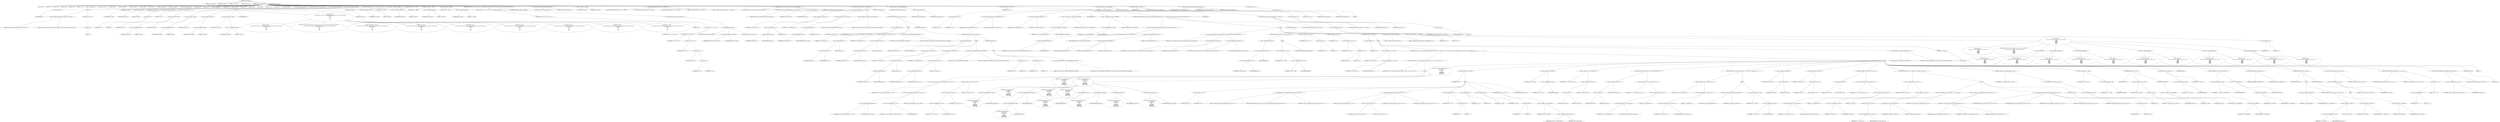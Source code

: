 digraph hostapd_notif_assoc {  
"1000129" [label = "(METHOD,hostapd_notif_assoc)" ]
"1000130" [label = "(PARAM,hostapd_data *hapd)" ]
"1000131" [label = "(PARAM,const u8 *addr)" ]
"1000132" [label = "(PARAM,const u8 *req_ies)" ]
"1000133" [label = "(PARAM,size_t req_ies_len)" ]
"1000134" [label = "(PARAM,int reassoc)" ]
"1000135" [label = "(BLOCK,,)" ]
"1000136" [label = "(LOCAL,v5: int)" ]
"1000137" [label = "(LOCAL,v6: int)" ]
"1000138" [label = "(LOCAL,v8: int)" ]
"1000139" [label = "(LOCAL,v9: int)" ]
"1000140" [label = "(LOCAL,v10: int)" ]
"1000141" [label = "(LOCAL,v11: int)" ]
"1000142" [label = "(LOCAL,v12: hostapd_data *)" ]
"1000143" [label = "(LOCAL,v13: const u8 *)" ]
"1000144" [label = "(LOCAL,v14: size_t)" ]
"1000145" [label = "(LOCAL,v16: sta_info *)" ]
"1000146" [label = "(LOCAL,v17: sta_info *)" ]
"1000147" [label = "(LOCAL,v18: bool)" ]
"1000148" [label = "(LOCAL,v19: int)" ]
"1000149" [label = "(LOCAL,v20: unsigned int)" ]
"1000150" [label = "(LOCAL,v21: wpa_event)" ]
"1000151" [label = "(LOCAL,v22: wpa_state_machine *)" ]
"1000152" [label = "(LOCAL,v23: int)" ]
"1000153" [label = "(LOCAL,v24: int)" ]
"1000154" [label = "(LOCAL,v25: unsigned int)" ]
"1000155" [label = "(LOCAL,v26: u32)" ]
"1000156" [label = "(LOCAL,v27: bool)" ]
"1000157" [label = "(LOCAL,v28: int)" ]
"1000158" [label = "(LOCAL,v29: bool)" ]
"1000159" [label = "(LOCAL,v30: int)" ]
"1000160" [label = "(LOCAL,v31: u32)" ]
"1000161" [label = "(LOCAL,v32: u8 *)" ]
"1000162" [label = "(LOCAL,eid: u8 [ 1064 ])" ]
"1000163" [label = "(LOCAL,elems: ieee802_11_elems)" ]
"1000164" [label = "(CONTROL_STRUCTURE,if ( !addr ),if ( !addr ))" ]
"1000165" [label = "(<operator>.logicalNot,!addr)" ]
"1000166" [label = "(IDENTIFIER,addr,!addr)" ]
"1000167" [label = "(BLOCK,,)" ]
"1000168" [label = "(wpa_printf,wpa_printf(2, \"hostapd_notif_assoc: Skip event with no address\"))" ]
"1000169" [label = "(LITERAL,2,wpa_printf(2, \"hostapd_notif_assoc: Skip event with no address\"))" ]
"1000170" [label = "(LITERAL,\"hostapd_notif_assoc: Skip event with no address\",wpa_printf(2, \"hostapd_notif_assoc: Skip event with no address\"))" ]
"1000171" [label = "(RETURN,return -1;,return -1;)" ]
"1000172" [label = "(<operator>.minus,-1)" ]
"1000173" [label = "(LITERAL,1,-1)" ]
"1000174" [label = "(<operator>.assignment,v5 = *addr)" ]
"1000175" [label = "(IDENTIFIER,v5,v5 = *addr)" ]
"1000176" [label = "(<operator>.indirection,*addr)" ]
"1000177" [label = "(IDENTIFIER,addr,v5 = *addr)" ]
"1000178" [label = "(<operator>.assignment,v6 = addr[1])" ]
"1000179" [label = "(IDENTIFIER,v6,v6 = addr[1])" ]
"1000180" [label = "(<operator>.indirectIndexAccess,addr[1])" ]
"1000181" [label = "(IDENTIFIER,addr,v6 = addr[1])" ]
"1000182" [label = "(LITERAL,1,v6 = addr[1])" ]
"1000183" [label = "(CONTROL_STRUCTURE,if ( (v5 & 1) != 0 ),if ( (v5 & 1) != 0 ))" ]
"1000184" [label = "(<operator>.notEquals,(v5 & 1) != 0)" ]
"1000185" [label = "(<operator>.and,v5 & 1)" ]
"1000186" [label = "(IDENTIFIER,v5,v5 & 1)" ]
"1000187" [label = "(LITERAL,1,v5 & 1)" ]
"1000188" [label = "(LITERAL,0,(v5 & 1) != 0)" ]
"1000189" [label = "(BLOCK,,)" ]
"1000190" [label = "(<operator>.assignment,v8 = addr[2])" ]
"1000191" [label = "(IDENTIFIER,v8,v8 = addr[2])" ]
"1000192" [label = "(<operator>.indirectIndexAccess,addr[2])" ]
"1000193" [label = "(IDENTIFIER,addr,v8 = addr[2])" ]
"1000194" [label = "(LITERAL,2,v8 = addr[2])" ]
"1000195" [label = "(<operator>.assignment,v9 = addr[3])" ]
"1000196" [label = "(IDENTIFIER,v9,v9 = addr[3])" ]
"1000197" [label = "(<operator>.indirectIndexAccess,addr[3])" ]
"1000198" [label = "(IDENTIFIER,addr,v9 = addr[3])" ]
"1000199" [label = "(LITERAL,3,v9 = addr[3])" ]
"1000200" [label = "(<operator>.assignment,v10 = addr[4])" ]
"1000201" [label = "(IDENTIFIER,v10,v10 = addr[4])" ]
"1000202" [label = "(<operator>.indirectIndexAccess,addr[4])" ]
"1000203" [label = "(IDENTIFIER,addr,v10 = addr[4])" ]
"1000204" [label = "(LITERAL,4,v10 = addr[4])" ]
"1000205" [label = "(<operator>.assignment,v11 = addr[5])" ]
"1000206" [label = "(IDENTIFIER,v11,v11 = addr[5])" ]
"1000207" [label = "(<operator>.indirectIndexAccess,addr[5])" ]
"1000208" [label = "(IDENTIFIER,addr,v11 = addr[5])" ]
"1000209" [label = "(LITERAL,5,v11 = addr[5])" ]
"1000210" [label = "(JUMP_TARGET,LABEL_10)" ]
"1000211" [label = "(wpa_printf,wpa_printf(\n      2,\n      \"%s: Invalid SA=%02x:%02x:%02x:%02x:%02x:%02x in received indication - ignore this indication silently\",\n      \"hostapd_notif_assoc\",\n      v5,\n      v6,\n      v8,\n      v9,\n      v10,\n      v11))" ]
"1000212" [label = "(LITERAL,2,wpa_printf(\n      2,\n      \"%s: Invalid SA=%02x:%02x:%02x:%02x:%02x:%02x in received indication - ignore this indication silently\",\n      \"hostapd_notif_assoc\",\n      v5,\n      v6,\n      v8,\n      v9,\n      v10,\n      v11))" ]
"1000213" [label = "(LITERAL,\"%s: Invalid SA=%02x:%02x:%02x:%02x:%02x:%02x in received indication - ignore this indication silently\",wpa_printf(\n      2,\n      \"%s: Invalid SA=%02x:%02x:%02x:%02x:%02x:%02x in received indication - ignore this indication silently\",\n      \"hostapd_notif_assoc\",\n      v5,\n      v6,\n      v8,\n      v9,\n      v10,\n      v11))" ]
"1000214" [label = "(LITERAL,\"hostapd_notif_assoc\",wpa_printf(\n      2,\n      \"%s: Invalid SA=%02x:%02x:%02x:%02x:%02x:%02x in received indication - ignore this indication silently\",\n      \"hostapd_notif_assoc\",\n      v5,\n      v6,\n      v8,\n      v9,\n      v10,\n      v11))" ]
"1000215" [label = "(IDENTIFIER,v5,wpa_printf(\n      2,\n      \"%s: Invalid SA=%02x:%02x:%02x:%02x:%02x:%02x in received indication - ignore this indication silently\",\n      \"hostapd_notif_assoc\",\n      v5,\n      v6,\n      v8,\n      v9,\n      v10,\n      v11))" ]
"1000216" [label = "(IDENTIFIER,v6,wpa_printf(\n      2,\n      \"%s: Invalid SA=%02x:%02x:%02x:%02x:%02x:%02x in received indication - ignore this indication silently\",\n      \"hostapd_notif_assoc\",\n      v5,\n      v6,\n      v8,\n      v9,\n      v10,\n      v11))" ]
"1000217" [label = "(IDENTIFIER,v8,wpa_printf(\n      2,\n      \"%s: Invalid SA=%02x:%02x:%02x:%02x:%02x:%02x in received indication - ignore this indication silently\",\n      \"hostapd_notif_assoc\",\n      v5,\n      v6,\n      v8,\n      v9,\n      v10,\n      v11))" ]
"1000218" [label = "(IDENTIFIER,v9,wpa_printf(\n      2,\n      \"%s: Invalid SA=%02x:%02x:%02x:%02x:%02x:%02x in received indication - ignore this indication silently\",\n      \"hostapd_notif_assoc\",\n      v5,\n      v6,\n      v8,\n      v9,\n      v10,\n      v11))" ]
"1000219" [label = "(IDENTIFIER,v10,wpa_printf(\n      2,\n      \"%s: Invalid SA=%02x:%02x:%02x:%02x:%02x:%02x in received indication - ignore this indication silently\",\n      \"hostapd_notif_assoc\",\n      v5,\n      v6,\n      v8,\n      v9,\n      v10,\n      v11))" ]
"1000220" [label = "(IDENTIFIER,v11,wpa_printf(\n      2,\n      \"%s: Invalid SA=%02x:%02x:%02x:%02x:%02x:%02x in received indication - ignore this indication silently\",\n      \"hostapd_notif_assoc\",\n      v5,\n      v6,\n      v8,\n      v9,\n      v10,\n      v11))" ]
"1000221" [label = "(RETURN,return 0;,return 0;)" ]
"1000222" [label = "(LITERAL,0,return 0;)" ]
"1000223" [label = "(<operator>.assignment,v8 = addr[2])" ]
"1000224" [label = "(IDENTIFIER,v8,v8 = addr[2])" ]
"1000225" [label = "(<operator>.indirectIndexAccess,addr[2])" ]
"1000226" [label = "(IDENTIFIER,addr,v8 = addr[2])" ]
"1000227" [label = "(LITERAL,2,v8 = addr[2])" ]
"1000228" [label = "(<operator>.assignment,v9 = addr[3])" ]
"1000229" [label = "(IDENTIFIER,v9,v9 = addr[3])" ]
"1000230" [label = "(<operator>.indirectIndexAccess,addr[3])" ]
"1000231" [label = "(IDENTIFIER,addr,v9 = addr[3])" ]
"1000232" [label = "(LITERAL,3,v9 = addr[3])" ]
"1000233" [label = "(<operator>.assignment,v10 = addr[4])" ]
"1000234" [label = "(IDENTIFIER,v10,v10 = addr[4])" ]
"1000235" [label = "(<operator>.indirectIndexAccess,addr[4])" ]
"1000236" [label = "(IDENTIFIER,addr,v10 = addr[4])" ]
"1000237" [label = "(LITERAL,4,v10 = addr[4])" ]
"1000238" [label = "(<operator>.assignment,v11 = addr[5])" ]
"1000239" [label = "(IDENTIFIER,v11,v11 = addr[5])" ]
"1000240" [label = "(<operator>.indirectIndexAccess,addr[5])" ]
"1000241" [label = "(IDENTIFIER,addr,v11 = addr[5])" ]
"1000242" [label = "(LITERAL,5,v11 = addr[5])" ]
"1000243" [label = "(CONTROL_STRUCTURE,if ( !(v6 | v5 | v8 | v9 | v10 | v11) || !bcmp(addr, hapd->own_addr, 6u) ),if ( !(v6 | v5 | v8 | v9 | v10 | v11) || !bcmp(addr, hapd->own_addr, 6u) ))" ]
"1000244" [label = "(<operator>.logicalOr,!(v6 | v5 | v8 | v9 | v10 | v11) || !bcmp(addr, hapd->own_addr, 6u))" ]
"1000245" [label = "(<operator>.logicalNot,!(v6 | v5 | v8 | v9 | v10 | v11))" ]
"1000246" [label = "(<operator>.or,v6 | v5 | v8 | v9 | v10 | v11)" ]
"1000247" [label = "(IDENTIFIER,v6,v6 | v5 | v8 | v9 | v10 | v11)" ]
"1000248" [label = "(<operator>.or,v5 | v8 | v9 | v10 | v11)" ]
"1000249" [label = "(IDENTIFIER,v5,v5 | v8 | v9 | v10 | v11)" ]
"1000250" [label = "(<operator>.or,v8 | v9 | v10 | v11)" ]
"1000251" [label = "(IDENTIFIER,v8,v8 | v9 | v10 | v11)" ]
"1000252" [label = "(<operator>.or,v9 | v10 | v11)" ]
"1000253" [label = "(IDENTIFIER,v9,v9 | v10 | v11)" ]
"1000254" [label = "(<operator>.or,v10 | v11)" ]
"1000255" [label = "(IDENTIFIER,v10,v10 | v11)" ]
"1000256" [label = "(IDENTIFIER,v11,v10 | v11)" ]
"1000257" [label = "(<operator>.logicalNot,!bcmp(addr, hapd->own_addr, 6u))" ]
"1000258" [label = "(bcmp,bcmp(addr, hapd->own_addr, 6u))" ]
"1000259" [label = "(IDENTIFIER,addr,bcmp(addr, hapd->own_addr, 6u))" ]
"1000260" [label = "(<operator>.indirectFieldAccess,hapd->own_addr)" ]
"1000261" [label = "(IDENTIFIER,hapd,bcmp(addr, hapd->own_addr, 6u))" ]
"1000262" [label = "(FIELD_IDENTIFIER,own_addr,own_addr)" ]
"1000263" [label = "(LITERAL,6u,bcmp(addr, hapd->own_addr, 6u))" ]
"1000264" [label = "(CONTROL_STRUCTURE,goto LABEL_10;,goto LABEL_10;)" ]
"1000265" [label = "(random_add_randomness,random_add_randomness(addr, 6u))" ]
"1000266" [label = "(IDENTIFIER,addr,random_add_randomness(addr, 6u))" ]
"1000267" [label = "(LITERAL,6u,random_add_randomness(addr, 6u))" ]
"1000268" [label = "(<operator>.assignment,v12 = hapd)" ]
"1000269" [label = "(IDENTIFIER,v12,v12 = hapd)" ]
"1000270" [label = "(IDENTIFIER,hapd,v12 = hapd)" ]
"1000271" [label = "(hostapd_logger,hostapd_logger(hapd, addr, 1u, 2, \"associated\"))" ]
"1000272" [label = "(IDENTIFIER,hapd,hostapd_logger(hapd, addr, 1u, 2, \"associated\"))" ]
"1000273" [label = "(IDENTIFIER,addr,hostapd_logger(hapd, addr, 1u, 2, \"associated\"))" ]
"1000274" [label = "(LITERAL,1u,hostapd_logger(hapd, addr, 1u, 2, \"associated\"))" ]
"1000275" [label = "(LITERAL,2,hostapd_logger(hapd, addr, 1u, 2, \"associated\"))" ]
"1000276" [label = "(LITERAL,\"associated\",hostapd_logger(hapd, addr, 1u, 2, \"associated\"))" ]
"1000277" [label = "(ieee802_11_parse_elems,ieee802_11_parse_elems(req_ies, req_ies_len, &elems, 0))" ]
"1000278" [label = "(IDENTIFIER,req_ies,ieee802_11_parse_elems(req_ies, req_ies_len, &elems, 0))" ]
"1000279" [label = "(IDENTIFIER,req_ies_len,ieee802_11_parse_elems(req_ies, req_ies_len, &elems, 0))" ]
"1000280" [label = "(<operator>.addressOf,&elems)" ]
"1000281" [label = "(IDENTIFIER,elems,ieee802_11_parse_elems(req_ies, req_ies_len, &elems, 0))" ]
"1000282" [label = "(LITERAL,0,ieee802_11_parse_elems(req_ies, req_ies_len, &elems, 0))" ]
"1000283" [label = "(CONTROL_STRUCTURE,if ( elems.wps_ie ),if ( elems.wps_ie ))" ]
"1000284" [label = "(<operator>.fieldAccess,elems.wps_ie)" ]
"1000285" [label = "(IDENTIFIER,elems,if ( elems.wps_ie ))" ]
"1000286" [label = "(FIELD_IDENTIFIER,wps_ie,wps_ie)" ]
"1000287" [label = "(BLOCK,,)" ]
"1000288" [label = "(<operator>.assignment,v13 = elems.wps_ie - 2)" ]
"1000289" [label = "(IDENTIFIER,v13,v13 = elems.wps_ie - 2)" ]
"1000290" [label = "(<operator>.subtraction,elems.wps_ie - 2)" ]
"1000291" [label = "(<operator>.fieldAccess,elems.wps_ie)" ]
"1000292" [label = "(IDENTIFIER,elems,elems.wps_ie - 2)" ]
"1000293" [label = "(FIELD_IDENTIFIER,wps_ie,wps_ie)" ]
"1000294" [label = "(LITERAL,2,elems.wps_ie - 2)" ]
"1000295" [label = "(<operator>.assignment,v14 = elems.wps_ie_len + 2)" ]
"1000296" [label = "(IDENTIFIER,v14,v14 = elems.wps_ie_len + 2)" ]
"1000297" [label = "(<operator>.addition,elems.wps_ie_len + 2)" ]
"1000298" [label = "(<operator>.fieldAccess,elems.wps_ie_len)" ]
"1000299" [label = "(IDENTIFIER,elems,elems.wps_ie_len + 2)" ]
"1000300" [label = "(FIELD_IDENTIFIER,wps_ie_len,wps_ie_len)" ]
"1000301" [label = "(LITERAL,2,elems.wps_ie_len + 2)" ]
"1000302" [label = "(wpa_printf,wpa_printf(2, \"STA included WPS IE in (Re)AssocReq\"))" ]
"1000303" [label = "(LITERAL,2,wpa_printf(2, \"STA included WPS IE in (Re)AssocReq\"))" ]
"1000304" [label = "(LITERAL,\"STA included WPS IE in (Re)AssocReq\",wpa_printf(2, \"STA included WPS IE in (Re)AssocReq\"))" ]
"1000305" [label = "(CONTROL_STRUCTURE,else,else)" ]
"1000306" [label = "(CONTROL_STRUCTURE,if ( elems.rsn_ie ),if ( elems.rsn_ie ))" ]
"1000307" [label = "(<operator>.fieldAccess,elems.rsn_ie)" ]
"1000308" [label = "(IDENTIFIER,elems,if ( elems.rsn_ie ))" ]
"1000309" [label = "(FIELD_IDENTIFIER,rsn_ie,rsn_ie)" ]
"1000310" [label = "(BLOCK,,)" ]
"1000311" [label = "(<operator>.assignment,v13 = elems.rsn_ie - 2)" ]
"1000312" [label = "(IDENTIFIER,v13,v13 = elems.rsn_ie - 2)" ]
"1000313" [label = "(<operator>.subtraction,elems.rsn_ie - 2)" ]
"1000314" [label = "(<operator>.fieldAccess,elems.rsn_ie)" ]
"1000315" [label = "(IDENTIFIER,elems,elems.rsn_ie - 2)" ]
"1000316" [label = "(FIELD_IDENTIFIER,rsn_ie,rsn_ie)" ]
"1000317" [label = "(LITERAL,2,elems.rsn_ie - 2)" ]
"1000318" [label = "(<operator>.assignment,v14 = elems.rsn_ie_len + 2)" ]
"1000319" [label = "(IDENTIFIER,v14,v14 = elems.rsn_ie_len + 2)" ]
"1000320" [label = "(<operator>.addition,elems.rsn_ie_len + 2)" ]
"1000321" [label = "(<operator>.fieldAccess,elems.rsn_ie_len)" ]
"1000322" [label = "(IDENTIFIER,elems,elems.rsn_ie_len + 2)" ]
"1000323" [label = "(FIELD_IDENTIFIER,rsn_ie_len,rsn_ie_len)" ]
"1000324" [label = "(LITERAL,2,elems.rsn_ie_len + 2)" ]
"1000325" [label = "(wpa_printf,wpa_printf(2, \"STA included RSN IE in (Re)AssocReq\"))" ]
"1000326" [label = "(LITERAL,2,wpa_printf(2, \"STA included RSN IE in (Re)AssocReq\"))" ]
"1000327" [label = "(LITERAL,\"STA included RSN IE in (Re)AssocReq\",wpa_printf(2, \"STA included RSN IE in (Re)AssocReq\"))" ]
"1000328" [label = "(CONTROL_STRUCTURE,else,else)" ]
"1000329" [label = "(CONTROL_STRUCTURE,if ( elems.wpa_ie ),if ( elems.wpa_ie ))" ]
"1000330" [label = "(<operator>.fieldAccess,elems.wpa_ie)" ]
"1000331" [label = "(IDENTIFIER,elems,if ( elems.wpa_ie ))" ]
"1000332" [label = "(FIELD_IDENTIFIER,wpa_ie,wpa_ie)" ]
"1000333" [label = "(BLOCK,,)" ]
"1000334" [label = "(<operator>.assignment,v13 = elems.wpa_ie - 2)" ]
"1000335" [label = "(IDENTIFIER,v13,v13 = elems.wpa_ie - 2)" ]
"1000336" [label = "(<operator>.subtraction,elems.wpa_ie - 2)" ]
"1000337" [label = "(<operator>.fieldAccess,elems.wpa_ie)" ]
"1000338" [label = "(IDENTIFIER,elems,elems.wpa_ie - 2)" ]
"1000339" [label = "(FIELD_IDENTIFIER,wpa_ie,wpa_ie)" ]
"1000340" [label = "(LITERAL,2,elems.wpa_ie - 2)" ]
"1000341" [label = "(<operator>.assignment,v14 = elems.wpa_ie_len + 2)" ]
"1000342" [label = "(IDENTIFIER,v14,v14 = elems.wpa_ie_len + 2)" ]
"1000343" [label = "(<operator>.addition,elems.wpa_ie_len + 2)" ]
"1000344" [label = "(<operator>.fieldAccess,elems.wpa_ie_len)" ]
"1000345" [label = "(IDENTIFIER,elems,elems.wpa_ie_len + 2)" ]
"1000346" [label = "(FIELD_IDENTIFIER,wpa_ie_len,wpa_ie_len)" ]
"1000347" [label = "(LITERAL,2,elems.wpa_ie_len + 2)" ]
"1000348" [label = "(wpa_printf,wpa_printf(2, \"STA included WPA IE in (Re)AssocReq\"))" ]
"1000349" [label = "(LITERAL,2,wpa_printf(2, \"STA included WPA IE in (Re)AssocReq\"))" ]
"1000350" [label = "(LITERAL,\"STA included WPA IE in (Re)AssocReq\",wpa_printf(2, \"STA included WPA IE in (Re)AssocReq\"))" ]
"1000351" [label = "(CONTROL_STRUCTURE,else,else)" ]
"1000352" [label = "(BLOCK,,)" ]
"1000353" [label = "(<operator>.assignment,v13 = 0)" ]
"1000354" [label = "(IDENTIFIER,v13,v13 = 0)" ]
"1000355" [label = "(LITERAL,0,v13 = 0)" ]
"1000356" [label = "(<operator>.assignment,v14 = 0)" ]
"1000357" [label = "(IDENTIFIER,v14,v14 = 0)" ]
"1000358" [label = "(LITERAL,0,v14 = 0)" ]
"1000359" [label = "(wpa_printf,wpa_printf(2, \"STA did not include WPS/RSN/WPA IE in (Re)AssocReq\"))" ]
"1000360" [label = "(LITERAL,2,wpa_printf(2, \"STA did not include WPS/RSN/WPA IE in (Re)AssocReq\"))" ]
"1000361" [label = "(LITERAL,\"STA did not include WPS/RSN/WPA IE in (Re)AssocReq\",wpa_printf(2, \"STA did not include WPS/RSN/WPA IE in (Re)AssocReq\"))" ]
"1000362" [label = "(<operator>.assignment,v16 = ap_get_sta(hapd, addr))" ]
"1000363" [label = "(IDENTIFIER,v16,v16 = ap_get_sta(hapd, addr))" ]
"1000364" [label = "(ap_get_sta,ap_get_sta(hapd, addr))" ]
"1000365" [label = "(IDENTIFIER,hapd,ap_get_sta(hapd, addr))" ]
"1000366" [label = "(IDENTIFIER,addr,ap_get_sta(hapd, addr))" ]
"1000367" [label = "(CONTROL_STRUCTURE,if ( v16 ),if ( v16 ))" ]
"1000368" [label = "(IDENTIFIER,v16,if ( v16 ))" ]
"1000369" [label = "(BLOCK,,)" ]
"1000370" [label = "(<operator>.assignment,v17 = v16)" ]
"1000371" [label = "(IDENTIFIER,v17,v17 = v16)" ]
"1000372" [label = "(IDENTIFIER,v16,v17 = v16)" ]
"1000373" [label = "(ap_sta_no_session_timeout,ap_sta_no_session_timeout(hapd, v16))" ]
"1000374" [label = "(IDENTIFIER,hapd,ap_sta_no_session_timeout(hapd, v16))" ]
"1000375" [label = "(IDENTIFIER,v16,ap_sta_no_session_timeout(hapd, v16))" ]
"1000376" [label = "(accounting_sta_stop,accounting_sta_stop(hapd, v17))" ]
"1000377" [label = "(IDENTIFIER,hapd,accounting_sta_stop(hapd, v17))" ]
"1000378" [label = "(IDENTIFIER,v17,accounting_sta_stop(hapd, v17))" ]
"1000379" [label = "(<operator>.assignment,v17->timeout_next = STA_NULLFUNC)" ]
"1000380" [label = "(<operator>.indirectFieldAccess,v17->timeout_next)" ]
"1000381" [label = "(IDENTIFIER,v17,v17->timeout_next = STA_NULLFUNC)" ]
"1000382" [label = "(FIELD_IDENTIFIER,timeout_next,timeout_next)" ]
"1000383" [label = "(IDENTIFIER,STA_NULLFUNC,v17->timeout_next = STA_NULLFUNC)" ]
"1000384" [label = "(JUMP_TARGET,LABEL_20)" ]
"1000385" [label = "(<operators>.assignmentAnd,v17->flags &= 0xFFFECFFF)" ]
"1000386" [label = "(<operator>.indirectFieldAccess,v17->flags)" ]
"1000387" [label = "(IDENTIFIER,v17,v17->flags &= 0xFFFECFFF)" ]
"1000388" [label = "(FIELD_IDENTIFIER,flags,flags)" ]
"1000389" [label = "(LITERAL,0xFFFECFFF,v17->flags &= 0xFFFECFFF)" ]
"1000390" [label = "(CONTROL_STRUCTURE,if ( hapd->iface->drv_max_acl_mac_addrs || hostapd_check_acl(hapd, addr, 0) == 1 ),if ( hapd->iface->drv_max_acl_mac_addrs || hostapd_check_acl(hapd, addr, 0) == 1 ))" ]
"1000391" [label = "(<operator>.logicalOr,hapd->iface->drv_max_acl_mac_addrs || hostapd_check_acl(hapd, addr, 0) == 1)" ]
"1000392" [label = "(<operator>.indirectFieldAccess,hapd->iface->drv_max_acl_mac_addrs)" ]
"1000393" [label = "(<operator>.indirectFieldAccess,hapd->iface)" ]
"1000394" [label = "(IDENTIFIER,hapd,hapd->iface->drv_max_acl_mac_addrs || hostapd_check_acl(hapd, addr, 0) == 1)" ]
"1000395" [label = "(FIELD_IDENTIFIER,iface,iface)" ]
"1000396" [label = "(FIELD_IDENTIFIER,drv_max_acl_mac_addrs,drv_max_acl_mac_addrs)" ]
"1000397" [label = "(<operator>.equals,hostapd_check_acl(hapd, addr, 0) == 1)" ]
"1000398" [label = "(hostapd_check_acl,hostapd_check_acl(hapd, addr, 0))" ]
"1000399" [label = "(IDENTIFIER,hapd,hostapd_check_acl(hapd, addr, 0))" ]
"1000400" [label = "(IDENTIFIER,addr,hostapd_check_acl(hapd, addr, 0))" ]
"1000401" [label = "(LITERAL,0,hostapd_check_acl(hapd, addr, 0))" ]
"1000402" [label = "(LITERAL,1,hostapd_check_acl(hapd, addr, 0) == 1)" ]
"1000403" [label = "(BLOCK,,)" ]
"1000404" [label = "(ap_copy_sta_supp_op_classes,ap_copy_sta_supp_op_classes(v17, elems.supp_op_classes, elems.supp_op_classes_len))" ]
"1000405" [label = "(IDENTIFIER,v17,ap_copy_sta_supp_op_classes(v17, elems.supp_op_classes, elems.supp_op_classes_len))" ]
"1000406" [label = "(<operator>.fieldAccess,elems.supp_op_classes)" ]
"1000407" [label = "(IDENTIFIER,elems,ap_copy_sta_supp_op_classes(v17, elems.supp_op_classes, elems.supp_op_classes_len))" ]
"1000408" [label = "(FIELD_IDENTIFIER,supp_op_classes,supp_op_classes)" ]
"1000409" [label = "(<operator>.fieldAccess,elems.supp_op_classes_len)" ]
"1000410" [label = "(IDENTIFIER,elems,ap_copy_sta_supp_op_classes(v17, elems.supp_op_classes, elems.supp_op_classes_len))" ]
"1000411" [label = "(FIELD_IDENTIFIER,supp_op_classes_len,supp_op_classes_len)" ]
"1000412" [label = "(CONTROL_STRUCTURE,if ( !hapd->conf->wpa ),if ( !hapd->conf->wpa ))" ]
"1000413" [label = "(<operator>.logicalNot,!hapd->conf->wpa)" ]
"1000414" [label = "(<operator>.indirectFieldAccess,hapd->conf->wpa)" ]
"1000415" [label = "(<operator>.indirectFieldAccess,hapd->conf)" ]
"1000416" [label = "(IDENTIFIER,hapd,!hapd->conf->wpa)" ]
"1000417" [label = "(FIELD_IDENTIFIER,conf,conf)" ]
"1000418" [label = "(FIELD_IDENTIFIER,wpa,wpa)" ]
"1000419" [label = "(BLOCK,,)" ]
"1000420" [label = "(<operator>.assignment,v20 = v17->flags)" ]
"1000421" [label = "(IDENTIFIER,v20,v20 = v17->flags)" ]
"1000422" [label = "(<operator>.indirectFieldAccess,v17->flags)" ]
"1000423" [label = "(IDENTIFIER,v17,v20 = v17->flags)" ]
"1000424" [label = "(FIELD_IDENTIFIER,flags,flags)" ]
"1000425" [label = "(CONTROL_STRUCTURE,goto LABEL_29;,goto LABEL_29;)" ]
"1000426" [label = "(<operator>.assignment,v18 = v13 == 0)" ]
"1000427" [label = "(IDENTIFIER,v18,v18 = v13 == 0)" ]
"1000428" [label = "(<operator>.equals,v13 == 0)" ]
"1000429" [label = "(IDENTIFIER,v13,v13 == 0)" ]
"1000430" [label = "(LITERAL,0,v13 == 0)" ]
"1000431" [label = "(CONTROL_STRUCTURE,if ( v13 ),if ( v13 ))" ]
"1000432" [label = "(IDENTIFIER,v13,if ( v13 ))" ]
"1000433" [label = "(<operator>.assignment,v18 = v14 == 0)" ]
"1000434" [label = "(IDENTIFIER,v18,v18 = v14 == 0)" ]
"1000435" [label = "(<operator>.equals,v14 == 0)" ]
"1000436" [label = "(IDENTIFIER,v14,v14 == 0)" ]
"1000437" [label = "(LITERAL,0,v14 == 0)" ]
"1000438" [label = "(CONTROL_STRUCTURE,if ( !v18 ),if ( !v18 ))" ]
"1000439" [label = "(<operator>.logicalNot,!v18)" ]
"1000440" [label = "(IDENTIFIER,v18,!v18)" ]
"1000441" [label = "(BLOCK,,)" ]
"1000442" [label = "(<operator>.assignment,v22 = v17->wpa_sm)" ]
"1000443" [label = "(IDENTIFIER,v22,v22 = v17->wpa_sm)" ]
"1000444" [label = "(<operator>.indirectFieldAccess,v17->wpa_sm)" ]
"1000445" [label = "(IDENTIFIER,v17,v22 = v17->wpa_sm)" ]
"1000446" [label = "(FIELD_IDENTIFIER,wpa_sm,wpa_sm)" ]
"1000447" [label = "(CONTROL_STRUCTURE,if ( v22 || (v22 = wpa_auth_sta_init(hapd->wpa_auth, v17->addr, 0), (v17->wpa_sm = v22) != 0) ),if ( v22 || (v22 = wpa_auth_sta_init(hapd->wpa_auth, v17->addr, 0), (v17->wpa_sm = v22) != 0) ))" ]
"1000448" [label = "(<operator>.logicalOr,v22 || (v22 = wpa_auth_sta_init(hapd->wpa_auth, v17->addr, 0), (v17->wpa_sm = v22) != 0))" ]
"1000449" [label = "(IDENTIFIER,v22,v22 || (v22 = wpa_auth_sta_init(hapd->wpa_auth, v17->addr, 0), (v17->wpa_sm = v22) != 0))" ]
"1000450" [label = "(BLOCK,,)" ]
"1000451" [label = "(<operator>.assignment,v22 = wpa_auth_sta_init(hapd->wpa_auth, v17->addr, 0))" ]
"1000452" [label = "(IDENTIFIER,v22,v22 = wpa_auth_sta_init(hapd->wpa_auth, v17->addr, 0))" ]
"1000453" [label = "(wpa_auth_sta_init,wpa_auth_sta_init(hapd->wpa_auth, v17->addr, 0))" ]
"1000454" [label = "(<operator>.indirectFieldAccess,hapd->wpa_auth)" ]
"1000455" [label = "(IDENTIFIER,hapd,wpa_auth_sta_init(hapd->wpa_auth, v17->addr, 0))" ]
"1000456" [label = "(FIELD_IDENTIFIER,wpa_auth,wpa_auth)" ]
"1000457" [label = "(<operator>.indirectFieldAccess,v17->addr)" ]
"1000458" [label = "(IDENTIFIER,v17,wpa_auth_sta_init(hapd->wpa_auth, v17->addr, 0))" ]
"1000459" [label = "(FIELD_IDENTIFIER,addr,addr)" ]
"1000460" [label = "(LITERAL,0,wpa_auth_sta_init(hapd->wpa_auth, v17->addr, 0))" ]
"1000461" [label = "(<operator>.notEquals,(v17->wpa_sm = v22) != 0)" ]
"1000462" [label = "(<operator>.assignment,v17->wpa_sm = v22)" ]
"1000463" [label = "(<operator>.indirectFieldAccess,v17->wpa_sm)" ]
"1000464" [label = "(IDENTIFIER,v17,v17->wpa_sm = v22)" ]
"1000465" [label = "(FIELD_IDENTIFIER,wpa_sm,wpa_sm)" ]
"1000466" [label = "(IDENTIFIER,v22,v17->wpa_sm = v22)" ]
"1000467" [label = "(LITERAL,0,(v17->wpa_sm = v22) != 0)" ]
"1000468" [label = "(BLOCK,,)" ]
"1000469" [label = "(<operator>.assignment,v23 = wpa_validate_wpa_ie(\n                  hapd->wpa_auth,\n                  v22,\n                  hapd->iface->freq,\n                  v13,\n                  v14,\n                  elems.mdie,\n                  elems.mdie_len,\n                  elems.owe_dh,\n                  elems.owe_dh_len))" ]
"1000470" [label = "(IDENTIFIER,v23,v23 = wpa_validate_wpa_ie(\n                  hapd->wpa_auth,\n                  v22,\n                  hapd->iface->freq,\n                  v13,\n                  v14,\n                  elems.mdie,\n                  elems.mdie_len,\n                  elems.owe_dh,\n                  elems.owe_dh_len))" ]
"1000471" [label = "(wpa_validate_wpa_ie,wpa_validate_wpa_ie(\n                  hapd->wpa_auth,\n                  v22,\n                  hapd->iface->freq,\n                  v13,\n                  v14,\n                  elems.mdie,\n                  elems.mdie_len,\n                  elems.owe_dh,\n                  elems.owe_dh_len))" ]
"1000472" [label = "(<operator>.indirectFieldAccess,hapd->wpa_auth)" ]
"1000473" [label = "(IDENTIFIER,hapd,wpa_validate_wpa_ie(\n                  hapd->wpa_auth,\n                  v22,\n                  hapd->iface->freq,\n                  v13,\n                  v14,\n                  elems.mdie,\n                  elems.mdie_len,\n                  elems.owe_dh,\n                  elems.owe_dh_len))" ]
"1000474" [label = "(FIELD_IDENTIFIER,wpa_auth,wpa_auth)" ]
"1000475" [label = "(IDENTIFIER,v22,wpa_validate_wpa_ie(\n                  hapd->wpa_auth,\n                  v22,\n                  hapd->iface->freq,\n                  v13,\n                  v14,\n                  elems.mdie,\n                  elems.mdie_len,\n                  elems.owe_dh,\n                  elems.owe_dh_len))" ]
"1000476" [label = "(<operator>.indirectFieldAccess,hapd->iface->freq)" ]
"1000477" [label = "(<operator>.indirectFieldAccess,hapd->iface)" ]
"1000478" [label = "(IDENTIFIER,hapd,wpa_validate_wpa_ie(\n                  hapd->wpa_auth,\n                  v22,\n                  hapd->iface->freq,\n                  v13,\n                  v14,\n                  elems.mdie,\n                  elems.mdie_len,\n                  elems.owe_dh,\n                  elems.owe_dh_len))" ]
"1000479" [label = "(FIELD_IDENTIFIER,iface,iface)" ]
"1000480" [label = "(FIELD_IDENTIFIER,freq,freq)" ]
"1000481" [label = "(IDENTIFIER,v13,wpa_validate_wpa_ie(\n                  hapd->wpa_auth,\n                  v22,\n                  hapd->iface->freq,\n                  v13,\n                  v14,\n                  elems.mdie,\n                  elems.mdie_len,\n                  elems.owe_dh,\n                  elems.owe_dh_len))" ]
"1000482" [label = "(IDENTIFIER,v14,wpa_validate_wpa_ie(\n                  hapd->wpa_auth,\n                  v22,\n                  hapd->iface->freq,\n                  v13,\n                  v14,\n                  elems.mdie,\n                  elems.mdie_len,\n                  elems.owe_dh,\n                  elems.owe_dh_len))" ]
"1000483" [label = "(<operator>.fieldAccess,elems.mdie)" ]
"1000484" [label = "(IDENTIFIER,elems,wpa_validate_wpa_ie(\n                  hapd->wpa_auth,\n                  v22,\n                  hapd->iface->freq,\n                  v13,\n                  v14,\n                  elems.mdie,\n                  elems.mdie_len,\n                  elems.owe_dh,\n                  elems.owe_dh_len))" ]
"1000485" [label = "(FIELD_IDENTIFIER,mdie,mdie)" ]
"1000486" [label = "(<operator>.fieldAccess,elems.mdie_len)" ]
"1000487" [label = "(IDENTIFIER,elems,wpa_validate_wpa_ie(\n                  hapd->wpa_auth,\n                  v22,\n                  hapd->iface->freq,\n                  v13,\n                  v14,\n                  elems.mdie,\n                  elems.mdie_len,\n                  elems.owe_dh,\n                  elems.owe_dh_len))" ]
"1000488" [label = "(FIELD_IDENTIFIER,mdie_len,mdie_len)" ]
"1000489" [label = "(<operator>.fieldAccess,elems.owe_dh)" ]
"1000490" [label = "(IDENTIFIER,elems,wpa_validate_wpa_ie(\n                  hapd->wpa_auth,\n                  v22,\n                  hapd->iface->freq,\n                  v13,\n                  v14,\n                  elems.mdie,\n                  elems.mdie_len,\n                  elems.owe_dh,\n                  elems.owe_dh_len))" ]
"1000491" [label = "(FIELD_IDENTIFIER,owe_dh,owe_dh)" ]
"1000492" [label = "(<operator>.fieldAccess,elems.owe_dh_len)" ]
"1000493" [label = "(IDENTIFIER,elems,wpa_validate_wpa_ie(\n                  hapd->wpa_auth,\n                  v22,\n                  hapd->iface->freq,\n                  v13,\n                  v14,\n                  elems.mdie,\n                  elems.mdie_len,\n                  elems.owe_dh,\n                  elems.owe_dh_len))" ]
"1000494" [label = "(FIELD_IDENTIFIER,owe_dh_len,owe_dh_len)" ]
"1000495" [label = "(CONTROL_STRUCTURE,if ( v23 ),if ( v23 ))" ]
"1000496" [label = "(IDENTIFIER,v23,if ( v23 ))" ]
"1000497" [label = "(BLOCK,,)" ]
"1000498" [label = "(<operator>.assignment,v24 = v23)" ]
"1000499" [label = "(IDENTIFIER,v24,v24 = v23)" ]
"1000500" [label = "(IDENTIFIER,v23,v24 = v23)" ]
"1000501" [label = "(wpa_printf,wpa_printf(2, \"WPA/RSN information element rejected? (res %u)\", v23))" ]
"1000502" [label = "(LITERAL,2,wpa_printf(2, \"WPA/RSN information element rejected? (res %u)\", v23))" ]
"1000503" [label = "(LITERAL,\"WPA/RSN information element rejected? (res %u)\",wpa_printf(2, \"WPA/RSN information element rejected? (res %u)\", v23))" ]
"1000504" [label = "(IDENTIFIER,v23,wpa_printf(2, \"WPA/RSN information element rejected? (res %u)\", v23))" ]
"1000505" [label = "(wpa_hexdump,wpa_hexdump(2, (const unsigned __int8 *)\"IE\", v13, v14))" ]
"1000506" [label = "(LITERAL,2,wpa_hexdump(2, (const unsigned __int8 *)\"IE\", v13, v14))" ]
"1000507" [label = "(<operator>.cast,(const unsigned __int8 *)\"IE\")" ]
"1000508" [label = "(UNKNOWN,const unsigned __int8 *,const unsigned __int8 *)" ]
"1000509" [label = "(LITERAL,\"IE\",(const unsigned __int8 *)\"IE\")" ]
"1000510" [label = "(IDENTIFIER,v13,wpa_hexdump(2, (const unsigned __int8 *)\"IE\", v13, v14))" ]
"1000511" [label = "(IDENTIFIER,v14,wpa_hexdump(2, (const unsigned __int8 *)\"IE\", v13, v14))" ]
"1000512" [label = "(<operator>.assignment,v25 = v24 - 2)" ]
"1000513" [label = "(IDENTIFIER,v25,v25 = v24 - 2)" ]
"1000514" [label = "(<operator>.subtraction,v24 - 2)" ]
"1000515" [label = "(IDENTIFIER,v24,v24 - 2)" ]
"1000516" [label = "(LITERAL,2,v24 - 2)" ]
"1000517" [label = "(<operator>.assignment,v19 = 13)" ]
"1000518" [label = "(IDENTIFIER,v19,v19 = 13)" ]
"1000519" [label = "(LITERAL,13,v19 = 13)" ]
"1000520" [label = "(<operator>.assignment,v12 = hapd)" ]
"1000521" [label = "(IDENTIFIER,v12,v12 = hapd)" ]
"1000522" [label = "(IDENTIFIER,hapd,v12 = hapd)" ]
"1000523" [label = "(CONTROL_STRUCTURE,if ( v25 < 7 ),if ( v25 < 7 ))" ]
"1000524" [label = "(<operator>.lessThan,v25 < 7)" ]
"1000525" [label = "(IDENTIFIER,v25,v25 < 7)" ]
"1000526" [label = "(LITERAL,7,v25 < 7)" ]
"1000527" [label = "(<operator>.assignment,v19 = dword_957C8[v25])" ]
"1000528" [label = "(IDENTIFIER,v19,v19 = dword_957C8[v25])" ]
"1000529" [label = "(<operator>.indirectIndexAccess,dword_957C8[v25])" ]
"1000530" [label = "(IDENTIFIER,dword_957C8,v19 = dword_957C8[v25])" ]
"1000531" [label = "(IDENTIFIER,v25,v19 = dword_957C8[v25])" ]
"1000532" [label = "(CONTROL_STRUCTURE,goto fail;,goto fail;)" ]
"1000533" [label = "(<operator>.assignment,v26 = v17->flags)" ]
"1000534" [label = "(IDENTIFIER,v26,v26 = v17->flags)" ]
"1000535" [label = "(<operator>.indirectFieldAccess,v17->flags)" ]
"1000536" [label = "(IDENTIFIER,v17,v26 = v17->flags)" ]
"1000537" [label = "(FIELD_IDENTIFIER,flags,flags)" ]
"1000538" [label = "(<operator>.assignment,v27 = (v26 & 0x402) == 1026)" ]
"1000539" [label = "(IDENTIFIER,v27,v27 = (v26 & 0x402) == 1026)" ]
"1000540" [label = "(<operator>.equals,(v26 & 0x402) == 1026)" ]
"1000541" [label = "(<operator>.and,v26 & 0x402)" ]
"1000542" [label = "(IDENTIFIER,v26,v26 & 0x402)" ]
"1000543" [label = "(LITERAL,0x402,v26 & 0x402)" ]
"1000544" [label = "(LITERAL,1026,(v26 & 0x402) == 1026)" ]
"1000545" [label = "(CONTROL_STRUCTURE,if ( (v26 & 0x402) == 1026 ),if ( (v26 & 0x402) == 1026 ))" ]
"1000546" [label = "(<operator>.equals,(v26 & 0x402) == 1026)" ]
"1000547" [label = "(<operator>.and,v26 & 0x402)" ]
"1000548" [label = "(IDENTIFIER,v26,v26 & 0x402)" ]
"1000549" [label = "(LITERAL,0x402,v26 & 0x402)" ]
"1000550" [label = "(LITERAL,1026,(v26 & 0x402) == 1026)" ]
"1000551" [label = "(<operator>.assignment,v27 = v17->sa_query_timed_out == 0)" ]
"1000552" [label = "(IDENTIFIER,v27,v27 = v17->sa_query_timed_out == 0)" ]
"1000553" [label = "(<operator>.equals,v17->sa_query_timed_out == 0)" ]
"1000554" [label = "(<operator>.indirectFieldAccess,v17->sa_query_timed_out)" ]
"1000555" [label = "(IDENTIFIER,v17,v17->sa_query_timed_out == 0)" ]
"1000556" [label = "(FIELD_IDENTIFIER,sa_query_timed_out,sa_query_timed_out)" ]
"1000557" [label = "(LITERAL,0,v17->sa_query_timed_out == 0)" ]
"1000558" [label = "(CONTROL_STRUCTURE,if ( v27 && v17->sa_query_count >= 1 ),if ( v27 && v17->sa_query_count >= 1 ))" ]
"1000559" [label = "(<operator>.logicalAnd,v27 && v17->sa_query_count >= 1)" ]
"1000560" [label = "(IDENTIFIER,v27,v27 && v17->sa_query_count >= 1)" ]
"1000561" [label = "(<operator>.greaterEqualsThan,v17->sa_query_count >= 1)" ]
"1000562" [label = "(<operator>.indirectFieldAccess,v17->sa_query_count)" ]
"1000563" [label = "(IDENTIFIER,v17,v17->sa_query_count >= 1)" ]
"1000564" [label = "(FIELD_IDENTIFIER,sa_query_count,sa_query_count)" ]
"1000565" [label = "(LITERAL,1,v17->sa_query_count >= 1)" ]
"1000566" [label = "(BLOCK,,)" ]
"1000567" [label = "(ap_check_sa_query_timeout,ap_check_sa_query_timeout(hapd, v17))" ]
"1000568" [label = "(IDENTIFIER,hapd,ap_check_sa_query_timeout(hapd, v17))" ]
"1000569" [label = "(IDENTIFIER,v17,ap_check_sa_query_timeout(hapd, v17))" ]
"1000570" [label = "(<operator>.assignment,v26 = v17->flags)" ]
"1000571" [label = "(IDENTIFIER,v26,v26 = v17->flags)" ]
"1000572" [label = "(<operator>.indirectFieldAccess,v17->flags)" ]
"1000573" [label = "(IDENTIFIER,v17,v26 = v17->flags)" ]
"1000574" [label = "(FIELD_IDENTIFIER,flags,flags)" ]
"1000575" [label = "(<operator>.assignment,v28 = v26 & 0x402)" ]
"1000576" [label = "(IDENTIFIER,v28,v28 = v26 & 0x402)" ]
"1000577" [label = "(<operator>.and,v26 & 0x402)" ]
"1000578" [label = "(IDENTIFIER,v26,v26 & 0x402)" ]
"1000579" [label = "(LITERAL,0x402,v26 & 0x402)" ]
"1000580" [label = "(<operator>.assignment,v29 = v28 == 1026)" ]
"1000581" [label = "(IDENTIFIER,v29,v29 = v28 == 1026)" ]
"1000582" [label = "(<operator>.equals,v28 == 1026)" ]
"1000583" [label = "(IDENTIFIER,v28,v28 == 1026)" ]
"1000584" [label = "(LITERAL,1026,v28 == 1026)" ]
"1000585" [label = "(CONTROL_STRUCTURE,if ( v28 == 1026 ),if ( v28 == 1026 ))" ]
"1000586" [label = "(<operator>.equals,v28 == 1026)" ]
"1000587" [label = "(IDENTIFIER,v28,v28 == 1026)" ]
"1000588" [label = "(LITERAL,1026,v28 == 1026)" ]
"1000589" [label = "(<operator>.assignment,v29 = v17->sa_query_timed_out == 0)" ]
"1000590" [label = "(IDENTIFIER,v29,v29 = v17->sa_query_timed_out == 0)" ]
"1000591" [label = "(<operator>.equals,v17->sa_query_timed_out == 0)" ]
"1000592" [label = "(<operator>.indirectFieldAccess,v17->sa_query_timed_out)" ]
"1000593" [label = "(IDENTIFIER,v17,v17->sa_query_timed_out == 0)" ]
"1000594" [label = "(FIELD_IDENTIFIER,sa_query_timed_out,sa_query_timed_out)" ]
"1000595" [label = "(LITERAL,0,v17->sa_query_timed_out == 0)" ]
"1000596" [label = "(CONTROL_STRUCTURE,if ( v29 && v17->auth_alg != 2 ),if ( v29 && v17->auth_alg != 2 ))" ]
"1000597" [label = "(<operator>.logicalAnd,v29 && v17->auth_alg != 2)" ]
"1000598" [label = "(IDENTIFIER,v29,v29 && v17->auth_alg != 2)" ]
"1000599" [label = "(<operator>.notEquals,v17->auth_alg != 2)" ]
"1000600" [label = "(<operator>.indirectFieldAccess,v17->auth_alg)" ]
"1000601" [label = "(IDENTIFIER,v17,v17->auth_alg != 2)" ]
"1000602" [label = "(FIELD_IDENTIFIER,auth_alg,auth_alg)" ]
"1000603" [label = "(LITERAL,2,v17->auth_alg != 2)" ]
"1000604" [label = "(BLOCK,,)" ]
"1000605" [label = "(CONTROL_STRUCTURE,if ( !v17->sa_query_count ),if ( !v17->sa_query_count ))" ]
"1000606" [label = "(<operator>.logicalNot,!v17->sa_query_count)" ]
"1000607" [label = "(<operator>.indirectFieldAccess,v17->sa_query_count)" ]
"1000608" [label = "(IDENTIFIER,v17,!v17->sa_query_count)" ]
"1000609" [label = "(FIELD_IDENTIFIER,sa_query_count,sa_query_count)" ]
"1000610" [label = "(ap_sta_start_sa_query,ap_sta_start_sa_query(hapd, v17))" ]
"1000611" [label = "(IDENTIFIER,hapd,ap_sta_start_sa_query(hapd, v17))" ]
"1000612" [label = "(IDENTIFIER,v17,ap_sta_start_sa_query(hapd, v17))" ]
"1000613" [label = "(<operator>.assignment,v32 = hostapd_eid_assoc_comeback_time(hapd, v17, eid))" ]
"1000614" [label = "(IDENTIFIER,v32,v32 = hostapd_eid_assoc_comeback_time(hapd, v17, eid))" ]
"1000615" [label = "(hostapd_eid_assoc_comeback_time,hostapd_eid_assoc_comeback_time(hapd, v17, eid))" ]
"1000616" [label = "(IDENTIFIER,hapd,hostapd_eid_assoc_comeback_time(hapd, v17, eid))" ]
"1000617" [label = "(IDENTIFIER,v17,hostapd_eid_assoc_comeback_time(hapd, v17, eid))" ]
"1000618" [label = "(IDENTIFIER,eid,hostapd_eid_assoc_comeback_time(hapd, v17, eid))" ]
"1000619" [label = "(hostapd_sta_assoc,hostapd_sta_assoc(hapd, addr, reassoc, 0x1Eu, eid, v32 - eid))" ]
"1000620" [label = "(IDENTIFIER,hapd,hostapd_sta_assoc(hapd, addr, reassoc, 0x1Eu, eid, v32 - eid))" ]
"1000621" [label = "(IDENTIFIER,addr,hostapd_sta_assoc(hapd, addr, reassoc, 0x1Eu, eid, v32 - eid))" ]
"1000622" [label = "(IDENTIFIER,reassoc,hostapd_sta_assoc(hapd, addr, reassoc, 0x1Eu, eid, v32 - eid))" ]
"1000623" [label = "(LITERAL,0x1Eu,hostapd_sta_assoc(hapd, addr, reassoc, 0x1Eu, eid, v32 - eid))" ]
"1000624" [label = "(IDENTIFIER,eid,hostapd_sta_assoc(hapd, addr, reassoc, 0x1Eu, eid, v32 - eid))" ]
"1000625" [label = "(<operator>.subtraction,v32 - eid)" ]
"1000626" [label = "(IDENTIFIER,v32,v32 - eid)" ]
"1000627" [label = "(IDENTIFIER,eid,v32 - eid)" ]
"1000628" [label = "(RETURN,return 0;,return 0;)" ]
"1000629" [label = "(LITERAL,0,return 0;)" ]
"1000630" [label = "(<operator>.assignment,v30 = wpa_auth_uses_mfp(v17->wpa_sm))" ]
"1000631" [label = "(IDENTIFIER,v30,v30 = wpa_auth_uses_mfp(v17->wpa_sm))" ]
"1000632" [label = "(wpa_auth_uses_mfp,wpa_auth_uses_mfp(v17->wpa_sm))" ]
"1000633" [label = "(<operator>.indirectFieldAccess,v17->wpa_sm)" ]
"1000634" [label = "(IDENTIFIER,v17,wpa_auth_uses_mfp(v17->wpa_sm))" ]
"1000635" [label = "(FIELD_IDENTIFIER,wpa_sm,wpa_sm)" ]
"1000636" [label = "(<operator>.assignment,v31 = v17->flags)" ]
"1000637" [label = "(IDENTIFIER,v31,v31 = v17->flags)" ]
"1000638" [label = "(<operator>.indirectFieldAccess,v17->flags)" ]
"1000639" [label = "(IDENTIFIER,v17,v31 = v17->flags)" ]
"1000640" [label = "(FIELD_IDENTIFIER,flags,flags)" ]
"1000641" [label = "(CONTROL_STRUCTURE,if ( v30 ),if ( v30 ))" ]
"1000642" [label = "(IDENTIFIER,v30,if ( v30 ))" ]
"1000643" [label = "(<operator>.assignment,v20 = v31 | 0x400)" ]
"1000644" [label = "(IDENTIFIER,v20,v20 = v31 | 0x400)" ]
"1000645" [label = "(<operator>.or,v31 | 0x400)" ]
"1000646" [label = "(IDENTIFIER,v31,v31 | 0x400)" ]
"1000647" [label = "(LITERAL,0x400,v31 | 0x400)" ]
"1000648" [label = "(CONTROL_STRUCTURE,else,else)" ]
"1000649" [label = "(<operator>.assignment,v20 = v31 & 0xFFFFFBFF)" ]
"1000650" [label = "(IDENTIFIER,v20,v20 = v31 & 0xFFFFFBFF)" ]
"1000651" [label = "(<operator>.and,v31 & 0xFFFFFBFF)" ]
"1000652" [label = "(IDENTIFIER,v31,v31 & 0xFFFFFBFF)" ]
"1000653" [label = "(LITERAL,0xFFFFFBFF,v31 & 0xFFFFFBFF)" ]
"1000654" [label = "(<operator>.assignment,v17->flags = v20)" ]
"1000655" [label = "(<operator>.indirectFieldAccess,v17->flags)" ]
"1000656" [label = "(IDENTIFIER,v17,v17->flags = v20)" ]
"1000657" [label = "(FIELD_IDENTIFIER,flags,flags)" ]
"1000658" [label = "(IDENTIFIER,v20,v17->flags = v20)" ]
"1000659" [label = "(JUMP_TARGET,LABEL_29)" ]
"1000660" [label = "(<operator>.assignment,v17->flags = v20 & 0xFFF7FFFC | 3)" ]
"1000661" [label = "(<operator>.indirectFieldAccess,v17->flags)" ]
"1000662" [label = "(IDENTIFIER,v17,v17->flags = v20 & 0xFFF7FFFC | 3)" ]
"1000663" [label = "(FIELD_IDENTIFIER,flags,flags)" ]
"1000664" [label = "(<operator>.or,v20 & 0xFFF7FFFC | 3)" ]
"1000665" [label = "(<operator>.and,v20 & 0xFFF7FFFC)" ]
"1000666" [label = "(IDENTIFIER,v20,v20 & 0xFFF7FFFC)" ]
"1000667" [label = "(LITERAL,0xFFF7FFFC,v20 & 0xFFF7FFFC)" ]
"1000668" [label = "(LITERAL,3,v20 & 0xFFF7FFFC | 3)" ]
"1000669" [label = "(hostapd_set_sta_flags,hostapd_set_sta_flags(hapd, v17))" ]
"1000670" [label = "(IDENTIFIER,hapd,hostapd_set_sta_flags(hapd, v17))" ]
"1000671" [label = "(IDENTIFIER,v17,hostapd_set_sta_flags(hapd, v17))" ]
"1000672" [label = "(CONTROL_STRUCTURE,if ( reassoc ),if ( reassoc ))" ]
"1000673" [label = "(IDENTIFIER,reassoc,if ( reassoc ))" ]
"1000674" [label = "(BLOCK,,)" ]
"1000675" [label = "(<operator>.assignment,v21 = WPA_ASSOC_FT)" ]
"1000676" [label = "(IDENTIFIER,v21,v21 = WPA_ASSOC_FT)" ]
"1000677" [label = "(IDENTIFIER,WPA_ASSOC_FT,v21 = WPA_ASSOC_FT)" ]
"1000678" [label = "(CONTROL_STRUCTURE,if ( v17->auth_alg != 2 ),if ( v17->auth_alg != 2 ))" ]
"1000679" [label = "(<operator>.notEquals,v17->auth_alg != 2)" ]
"1000680" [label = "(<operator>.indirectFieldAccess,v17->auth_alg)" ]
"1000681" [label = "(IDENTIFIER,v17,v17->auth_alg != 2)" ]
"1000682" [label = "(FIELD_IDENTIFIER,auth_alg,auth_alg)" ]
"1000683" [label = "(LITERAL,2,v17->auth_alg != 2)" ]
"1000684" [label = "(<operator>.assignment,v21 = WPA_ASSOC)" ]
"1000685" [label = "(IDENTIFIER,v21,v21 = WPA_ASSOC)" ]
"1000686" [label = "(IDENTIFIER,WPA_ASSOC,v21 = WPA_ASSOC)" ]
"1000687" [label = "(CONTROL_STRUCTURE,else,else)" ]
"1000688" [label = "(BLOCK,,)" ]
"1000689" [label = "(<operator>.assignment,v21 = WPA_ASSOC)" ]
"1000690" [label = "(IDENTIFIER,v21,v21 = WPA_ASSOC)" ]
"1000691" [label = "(IDENTIFIER,WPA_ASSOC,v21 = WPA_ASSOC)" ]
"1000692" [label = "(wpa_auth_sm_event,wpa_auth_sm_event(v17->wpa_sm, v21))" ]
"1000693" [label = "(<operator>.indirectFieldAccess,v17->wpa_sm)" ]
"1000694" [label = "(IDENTIFIER,v17,wpa_auth_sm_event(v17->wpa_sm, v21))" ]
"1000695" [label = "(FIELD_IDENTIFIER,wpa_sm,wpa_sm)" ]
"1000696" [label = "(IDENTIFIER,v21,wpa_auth_sm_event(v17->wpa_sm, v21))" ]
"1000697" [label = "(hostapd_new_assoc_sta,hostapd_new_assoc_sta(hapd, v17, (v20 >> 1) & 1))" ]
"1000698" [label = "(IDENTIFIER,hapd,hostapd_new_assoc_sta(hapd, v17, (v20 >> 1) & 1))" ]
"1000699" [label = "(IDENTIFIER,v17,hostapd_new_assoc_sta(hapd, v17, (v20 >> 1) & 1))" ]
"1000700" [label = "(<operator>.and,(v20 >> 1) & 1)" ]
"1000701" [label = "(<operator>.arithmeticShiftRight,v20 >> 1)" ]
"1000702" [label = "(IDENTIFIER,v20,v20 >> 1)" ]
"1000703" [label = "(LITERAL,1,v20 >> 1)" ]
"1000704" [label = "(LITERAL,1,(v20 >> 1) & 1)" ]
"1000705" [label = "(ieee802_1x_notify_port_enabled,ieee802_1x_notify_port_enabled(v17->eapol_sm, 1))" ]
"1000706" [label = "(<operator>.indirectFieldAccess,v17->eapol_sm)" ]
"1000707" [label = "(IDENTIFIER,v17,ieee802_1x_notify_port_enabled(v17->eapol_sm, 1))" ]
"1000708" [label = "(FIELD_IDENTIFIER,eapol_sm,eapol_sm)" ]
"1000709" [label = "(LITERAL,1,ieee802_1x_notify_port_enabled(v17->eapol_sm, 1))" ]
"1000710" [label = "(RETURN,return 0;,return 0;)" ]
"1000711" [label = "(LITERAL,0,return 0;)" ]
"1000712" [label = "(wpa_printf,wpa_printf(5, \"Failed to initialize WPA state machine\"))" ]
"1000713" [label = "(LITERAL,5,wpa_printf(5, \"Failed to initialize WPA state machine\"))" ]
"1000714" [label = "(LITERAL,\"Failed to initialize WPA state machine\",wpa_printf(5, \"Failed to initialize WPA state machine\"))" ]
"1000715" [label = "(RETURN,return -1;,return -1;)" ]
"1000716" [label = "(<operator>.minus,-1)" ]
"1000717" [label = "(LITERAL,1,-1)" ]
"1000718" [label = "(wpa_printf,wpa_printf(2, \"No WPA/RSN IE from STA\"))" ]
"1000719" [label = "(LITERAL,2,wpa_printf(2, \"No WPA/RSN IE from STA\"))" ]
"1000720" [label = "(LITERAL,\"No WPA/RSN IE from STA\",wpa_printf(2, \"No WPA/RSN IE from STA\"))" ]
"1000721" [label = "(<operator>.assignment,v19 = 13)" ]
"1000722" [label = "(IDENTIFIER,v19,v19 = 13)" ]
"1000723" [label = "(LITERAL,13,v19 = 13)" ]
"1000724" [label = "(CONTROL_STRUCTURE,else,else)" ]
"1000725" [label = "(BLOCK,,)" ]
"1000726" [label = "(wpa_printf,wpa_printf(\n        3,\n        \"STA %02x:%02x:%02x:%02x:%02x:%02x not allowed to connect\",\n        *addr,\n        addr[1],\n        addr[2],\n        addr[3],\n        addr[4],\n        addr[5]))" ]
"1000727" [label = "(LITERAL,3,wpa_printf(\n        3,\n        \"STA %02x:%02x:%02x:%02x:%02x:%02x not allowed to connect\",\n        *addr,\n        addr[1],\n        addr[2],\n        addr[3],\n        addr[4],\n        addr[5]))" ]
"1000728" [label = "(LITERAL,\"STA %02x:%02x:%02x:%02x:%02x:%02x not allowed to connect\",wpa_printf(\n        3,\n        \"STA %02x:%02x:%02x:%02x:%02x:%02x not allowed to connect\",\n        *addr,\n        addr[1],\n        addr[2],\n        addr[3],\n        addr[4],\n        addr[5]))" ]
"1000729" [label = "(<operator>.indirection,*addr)" ]
"1000730" [label = "(IDENTIFIER,addr,wpa_printf(\n        3,\n        \"STA %02x:%02x:%02x:%02x:%02x:%02x not allowed to connect\",\n        *addr,\n        addr[1],\n        addr[2],\n        addr[3],\n        addr[4],\n        addr[5]))" ]
"1000731" [label = "(<operator>.indirectIndexAccess,addr[1])" ]
"1000732" [label = "(IDENTIFIER,addr,wpa_printf(\n        3,\n        \"STA %02x:%02x:%02x:%02x:%02x:%02x not allowed to connect\",\n        *addr,\n        addr[1],\n        addr[2],\n        addr[3],\n        addr[4],\n        addr[5]))" ]
"1000733" [label = "(LITERAL,1,wpa_printf(\n        3,\n        \"STA %02x:%02x:%02x:%02x:%02x:%02x not allowed to connect\",\n        *addr,\n        addr[1],\n        addr[2],\n        addr[3],\n        addr[4],\n        addr[5]))" ]
"1000734" [label = "(<operator>.indirectIndexAccess,addr[2])" ]
"1000735" [label = "(IDENTIFIER,addr,wpa_printf(\n        3,\n        \"STA %02x:%02x:%02x:%02x:%02x:%02x not allowed to connect\",\n        *addr,\n        addr[1],\n        addr[2],\n        addr[3],\n        addr[4],\n        addr[5]))" ]
"1000736" [label = "(LITERAL,2,wpa_printf(\n        3,\n        \"STA %02x:%02x:%02x:%02x:%02x:%02x not allowed to connect\",\n        *addr,\n        addr[1],\n        addr[2],\n        addr[3],\n        addr[4],\n        addr[5]))" ]
"1000737" [label = "(<operator>.indirectIndexAccess,addr[3])" ]
"1000738" [label = "(IDENTIFIER,addr,wpa_printf(\n        3,\n        \"STA %02x:%02x:%02x:%02x:%02x:%02x not allowed to connect\",\n        *addr,\n        addr[1],\n        addr[2],\n        addr[3],\n        addr[4],\n        addr[5]))" ]
"1000739" [label = "(LITERAL,3,wpa_printf(\n        3,\n        \"STA %02x:%02x:%02x:%02x:%02x:%02x not allowed to connect\",\n        *addr,\n        addr[1],\n        addr[2],\n        addr[3],\n        addr[4],\n        addr[5]))" ]
"1000740" [label = "(<operator>.indirectIndexAccess,addr[4])" ]
"1000741" [label = "(IDENTIFIER,addr,wpa_printf(\n        3,\n        \"STA %02x:%02x:%02x:%02x:%02x:%02x not allowed to connect\",\n        *addr,\n        addr[1],\n        addr[2],\n        addr[3],\n        addr[4],\n        addr[5]))" ]
"1000742" [label = "(LITERAL,4,wpa_printf(\n        3,\n        \"STA %02x:%02x:%02x:%02x:%02x:%02x not allowed to connect\",\n        *addr,\n        addr[1],\n        addr[2],\n        addr[3],\n        addr[4],\n        addr[5]))" ]
"1000743" [label = "(<operator>.indirectIndexAccess,addr[5])" ]
"1000744" [label = "(IDENTIFIER,addr,wpa_printf(\n        3,\n        \"STA %02x:%02x:%02x:%02x:%02x:%02x not allowed to connect\",\n        *addr,\n        addr[1],\n        addr[2],\n        addr[3],\n        addr[4],\n        addr[5]))" ]
"1000745" [label = "(LITERAL,5,wpa_printf(\n        3,\n        \"STA %02x:%02x:%02x:%02x:%02x:%02x not allowed to connect\",\n        *addr,\n        addr[1],\n        addr[2],\n        addr[3],\n        addr[4],\n        addr[5]))" ]
"1000746" [label = "(<operator>.assignment,v19 = 1)" ]
"1000747" [label = "(IDENTIFIER,v19,v19 = 1)" ]
"1000748" [label = "(LITERAL,1,v19 = 1)" ]
"1000749" [label = "(JUMP_TARGET,fail)" ]
"1000750" [label = "(hostapd_drv_sta_disassoc,hostapd_drv_sta_disassoc(v12, v17->addr, v19))" ]
"1000751" [label = "(IDENTIFIER,v12,hostapd_drv_sta_disassoc(v12, v17->addr, v19))" ]
"1000752" [label = "(<operator>.indirectFieldAccess,v17->addr)" ]
"1000753" [label = "(IDENTIFIER,v17,hostapd_drv_sta_disassoc(v12, v17->addr, v19))" ]
"1000754" [label = "(FIELD_IDENTIFIER,addr,addr)" ]
"1000755" [label = "(IDENTIFIER,v19,hostapd_drv_sta_disassoc(v12, v17->addr, v19))" ]
"1000756" [label = "(ap_free_sta,ap_free_sta(v12, v17))" ]
"1000757" [label = "(IDENTIFIER,v12,ap_free_sta(v12, v17))" ]
"1000758" [label = "(IDENTIFIER,v17,ap_free_sta(v12, v17))" ]
"1000759" [label = "(RETURN,return -1;,return -1;)" ]
"1000760" [label = "(<operator>.minus,-1)" ]
"1000761" [label = "(LITERAL,1,-1)" ]
"1000762" [label = "(<operator>.assignment,v17 = ap_sta_add(hapd, addr))" ]
"1000763" [label = "(IDENTIFIER,v17,v17 = ap_sta_add(hapd, addr))" ]
"1000764" [label = "(ap_sta_add,ap_sta_add(hapd, addr))" ]
"1000765" [label = "(IDENTIFIER,hapd,ap_sta_add(hapd, addr))" ]
"1000766" [label = "(IDENTIFIER,addr,ap_sta_add(hapd, addr))" ]
"1000767" [label = "(CONTROL_STRUCTURE,if ( v17 ),if ( v17 ))" ]
"1000768" [label = "(IDENTIFIER,v17,if ( v17 ))" ]
"1000769" [label = "(CONTROL_STRUCTURE,goto LABEL_20;,goto LABEL_20;)" ]
"1000770" [label = "(hostapd_drv_sta_disassoc,hostapd_drv_sta_disassoc(hapd, addr, 5))" ]
"1000771" [label = "(IDENTIFIER,hapd,hostapd_drv_sta_disassoc(hapd, addr, 5))" ]
"1000772" [label = "(IDENTIFIER,addr,hostapd_drv_sta_disassoc(hapd, addr, 5))" ]
"1000773" [label = "(LITERAL,5,hostapd_drv_sta_disassoc(hapd, addr, 5))" ]
"1000774" [label = "(RETURN,return -1;,return -1;)" ]
"1000775" [label = "(<operator>.minus,-1)" ]
"1000776" [label = "(LITERAL,1,-1)" ]
"1000777" [label = "(METHOD_RETURN,int __fastcall)" ]
  "1000129" -> "1000130" 
  "1000129" -> "1000131" 
  "1000129" -> "1000132" 
  "1000129" -> "1000133" 
  "1000129" -> "1000134" 
  "1000129" -> "1000135" 
  "1000129" -> "1000777" 
  "1000135" -> "1000136" 
  "1000135" -> "1000137" 
  "1000135" -> "1000138" 
  "1000135" -> "1000139" 
  "1000135" -> "1000140" 
  "1000135" -> "1000141" 
  "1000135" -> "1000142" 
  "1000135" -> "1000143" 
  "1000135" -> "1000144" 
  "1000135" -> "1000145" 
  "1000135" -> "1000146" 
  "1000135" -> "1000147" 
  "1000135" -> "1000148" 
  "1000135" -> "1000149" 
  "1000135" -> "1000150" 
  "1000135" -> "1000151" 
  "1000135" -> "1000152" 
  "1000135" -> "1000153" 
  "1000135" -> "1000154" 
  "1000135" -> "1000155" 
  "1000135" -> "1000156" 
  "1000135" -> "1000157" 
  "1000135" -> "1000158" 
  "1000135" -> "1000159" 
  "1000135" -> "1000160" 
  "1000135" -> "1000161" 
  "1000135" -> "1000162" 
  "1000135" -> "1000163" 
  "1000135" -> "1000164" 
  "1000135" -> "1000174" 
  "1000135" -> "1000178" 
  "1000135" -> "1000183" 
  "1000135" -> "1000223" 
  "1000135" -> "1000228" 
  "1000135" -> "1000233" 
  "1000135" -> "1000238" 
  "1000135" -> "1000243" 
  "1000135" -> "1000265" 
  "1000135" -> "1000268" 
  "1000135" -> "1000271" 
  "1000135" -> "1000277" 
  "1000135" -> "1000283" 
  "1000135" -> "1000362" 
  "1000135" -> "1000367" 
  "1000135" -> "1000762" 
  "1000135" -> "1000767" 
  "1000135" -> "1000770" 
  "1000135" -> "1000774" 
  "1000164" -> "1000165" 
  "1000164" -> "1000167" 
  "1000165" -> "1000166" 
  "1000167" -> "1000168" 
  "1000167" -> "1000171" 
  "1000168" -> "1000169" 
  "1000168" -> "1000170" 
  "1000171" -> "1000172" 
  "1000172" -> "1000173" 
  "1000174" -> "1000175" 
  "1000174" -> "1000176" 
  "1000176" -> "1000177" 
  "1000178" -> "1000179" 
  "1000178" -> "1000180" 
  "1000180" -> "1000181" 
  "1000180" -> "1000182" 
  "1000183" -> "1000184" 
  "1000183" -> "1000189" 
  "1000184" -> "1000185" 
  "1000184" -> "1000188" 
  "1000185" -> "1000186" 
  "1000185" -> "1000187" 
  "1000189" -> "1000190" 
  "1000189" -> "1000195" 
  "1000189" -> "1000200" 
  "1000189" -> "1000205" 
  "1000189" -> "1000210" 
  "1000189" -> "1000211" 
  "1000189" -> "1000221" 
  "1000190" -> "1000191" 
  "1000190" -> "1000192" 
  "1000192" -> "1000193" 
  "1000192" -> "1000194" 
  "1000195" -> "1000196" 
  "1000195" -> "1000197" 
  "1000197" -> "1000198" 
  "1000197" -> "1000199" 
  "1000200" -> "1000201" 
  "1000200" -> "1000202" 
  "1000202" -> "1000203" 
  "1000202" -> "1000204" 
  "1000205" -> "1000206" 
  "1000205" -> "1000207" 
  "1000207" -> "1000208" 
  "1000207" -> "1000209" 
  "1000211" -> "1000212" 
  "1000211" -> "1000213" 
  "1000211" -> "1000214" 
  "1000211" -> "1000215" 
  "1000211" -> "1000216" 
  "1000211" -> "1000217" 
  "1000211" -> "1000218" 
  "1000211" -> "1000219" 
  "1000211" -> "1000220" 
  "1000221" -> "1000222" 
  "1000223" -> "1000224" 
  "1000223" -> "1000225" 
  "1000225" -> "1000226" 
  "1000225" -> "1000227" 
  "1000228" -> "1000229" 
  "1000228" -> "1000230" 
  "1000230" -> "1000231" 
  "1000230" -> "1000232" 
  "1000233" -> "1000234" 
  "1000233" -> "1000235" 
  "1000235" -> "1000236" 
  "1000235" -> "1000237" 
  "1000238" -> "1000239" 
  "1000238" -> "1000240" 
  "1000240" -> "1000241" 
  "1000240" -> "1000242" 
  "1000243" -> "1000244" 
  "1000243" -> "1000264" 
  "1000244" -> "1000245" 
  "1000244" -> "1000257" 
  "1000245" -> "1000246" 
  "1000246" -> "1000247" 
  "1000246" -> "1000248" 
  "1000248" -> "1000249" 
  "1000248" -> "1000250" 
  "1000250" -> "1000251" 
  "1000250" -> "1000252" 
  "1000252" -> "1000253" 
  "1000252" -> "1000254" 
  "1000254" -> "1000255" 
  "1000254" -> "1000256" 
  "1000257" -> "1000258" 
  "1000258" -> "1000259" 
  "1000258" -> "1000260" 
  "1000258" -> "1000263" 
  "1000260" -> "1000261" 
  "1000260" -> "1000262" 
  "1000265" -> "1000266" 
  "1000265" -> "1000267" 
  "1000268" -> "1000269" 
  "1000268" -> "1000270" 
  "1000271" -> "1000272" 
  "1000271" -> "1000273" 
  "1000271" -> "1000274" 
  "1000271" -> "1000275" 
  "1000271" -> "1000276" 
  "1000277" -> "1000278" 
  "1000277" -> "1000279" 
  "1000277" -> "1000280" 
  "1000277" -> "1000282" 
  "1000280" -> "1000281" 
  "1000283" -> "1000284" 
  "1000283" -> "1000287" 
  "1000283" -> "1000305" 
  "1000284" -> "1000285" 
  "1000284" -> "1000286" 
  "1000287" -> "1000288" 
  "1000287" -> "1000295" 
  "1000287" -> "1000302" 
  "1000288" -> "1000289" 
  "1000288" -> "1000290" 
  "1000290" -> "1000291" 
  "1000290" -> "1000294" 
  "1000291" -> "1000292" 
  "1000291" -> "1000293" 
  "1000295" -> "1000296" 
  "1000295" -> "1000297" 
  "1000297" -> "1000298" 
  "1000297" -> "1000301" 
  "1000298" -> "1000299" 
  "1000298" -> "1000300" 
  "1000302" -> "1000303" 
  "1000302" -> "1000304" 
  "1000305" -> "1000306" 
  "1000306" -> "1000307" 
  "1000306" -> "1000310" 
  "1000306" -> "1000328" 
  "1000307" -> "1000308" 
  "1000307" -> "1000309" 
  "1000310" -> "1000311" 
  "1000310" -> "1000318" 
  "1000310" -> "1000325" 
  "1000311" -> "1000312" 
  "1000311" -> "1000313" 
  "1000313" -> "1000314" 
  "1000313" -> "1000317" 
  "1000314" -> "1000315" 
  "1000314" -> "1000316" 
  "1000318" -> "1000319" 
  "1000318" -> "1000320" 
  "1000320" -> "1000321" 
  "1000320" -> "1000324" 
  "1000321" -> "1000322" 
  "1000321" -> "1000323" 
  "1000325" -> "1000326" 
  "1000325" -> "1000327" 
  "1000328" -> "1000329" 
  "1000329" -> "1000330" 
  "1000329" -> "1000333" 
  "1000329" -> "1000351" 
  "1000330" -> "1000331" 
  "1000330" -> "1000332" 
  "1000333" -> "1000334" 
  "1000333" -> "1000341" 
  "1000333" -> "1000348" 
  "1000334" -> "1000335" 
  "1000334" -> "1000336" 
  "1000336" -> "1000337" 
  "1000336" -> "1000340" 
  "1000337" -> "1000338" 
  "1000337" -> "1000339" 
  "1000341" -> "1000342" 
  "1000341" -> "1000343" 
  "1000343" -> "1000344" 
  "1000343" -> "1000347" 
  "1000344" -> "1000345" 
  "1000344" -> "1000346" 
  "1000348" -> "1000349" 
  "1000348" -> "1000350" 
  "1000351" -> "1000352" 
  "1000352" -> "1000353" 
  "1000352" -> "1000356" 
  "1000352" -> "1000359" 
  "1000353" -> "1000354" 
  "1000353" -> "1000355" 
  "1000356" -> "1000357" 
  "1000356" -> "1000358" 
  "1000359" -> "1000360" 
  "1000359" -> "1000361" 
  "1000362" -> "1000363" 
  "1000362" -> "1000364" 
  "1000364" -> "1000365" 
  "1000364" -> "1000366" 
  "1000367" -> "1000368" 
  "1000367" -> "1000369" 
  "1000369" -> "1000370" 
  "1000369" -> "1000373" 
  "1000369" -> "1000376" 
  "1000369" -> "1000379" 
  "1000369" -> "1000384" 
  "1000369" -> "1000385" 
  "1000369" -> "1000390" 
  "1000369" -> "1000749" 
  "1000369" -> "1000750" 
  "1000369" -> "1000756" 
  "1000369" -> "1000759" 
  "1000370" -> "1000371" 
  "1000370" -> "1000372" 
  "1000373" -> "1000374" 
  "1000373" -> "1000375" 
  "1000376" -> "1000377" 
  "1000376" -> "1000378" 
  "1000379" -> "1000380" 
  "1000379" -> "1000383" 
  "1000380" -> "1000381" 
  "1000380" -> "1000382" 
  "1000385" -> "1000386" 
  "1000385" -> "1000389" 
  "1000386" -> "1000387" 
  "1000386" -> "1000388" 
  "1000390" -> "1000391" 
  "1000390" -> "1000403" 
  "1000390" -> "1000724" 
  "1000391" -> "1000392" 
  "1000391" -> "1000397" 
  "1000392" -> "1000393" 
  "1000392" -> "1000396" 
  "1000393" -> "1000394" 
  "1000393" -> "1000395" 
  "1000397" -> "1000398" 
  "1000397" -> "1000402" 
  "1000398" -> "1000399" 
  "1000398" -> "1000400" 
  "1000398" -> "1000401" 
  "1000403" -> "1000404" 
  "1000403" -> "1000412" 
  "1000403" -> "1000426" 
  "1000403" -> "1000431" 
  "1000403" -> "1000438" 
  "1000403" -> "1000718" 
  "1000403" -> "1000721" 
  "1000404" -> "1000405" 
  "1000404" -> "1000406" 
  "1000404" -> "1000409" 
  "1000406" -> "1000407" 
  "1000406" -> "1000408" 
  "1000409" -> "1000410" 
  "1000409" -> "1000411" 
  "1000412" -> "1000413" 
  "1000412" -> "1000419" 
  "1000413" -> "1000414" 
  "1000414" -> "1000415" 
  "1000414" -> "1000418" 
  "1000415" -> "1000416" 
  "1000415" -> "1000417" 
  "1000419" -> "1000420" 
  "1000419" -> "1000425" 
  "1000420" -> "1000421" 
  "1000420" -> "1000422" 
  "1000422" -> "1000423" 
  "1000422" -> "1000424" 
  "1000426" -> "1000427" 
  "1000426" -> "1000428" 
  "1000428" -> "1000429" 
  "1000428" -> "1000430" 
  "1000431" -> "1000432" 
  "1000431" -> "1000433" 
  "1000433" -> "1000434" 
  "1000433" -> "1000435" 
  "1000435" -> "1000436" 
  "1000435" -> "1000437" 
  "1000438" -> "1000439" 
  "1000438" -> "1000441" 
  "1000439" -> "1000440" 
  "1000441" -> "1000442" 
  "1000441" -> "1000447" 
  "1000441" -> "1000712" 
  "1000441" -> "1000715" 
  "1000442" -> "1000443" 
  "1000442" -> "1000444" 
  "1000444" -> "1000445" 
  "1000444" -> "1000446" 
  "1000447" -> "1000448" 
  "1000447" -> "1000468" 
  "1000448" -> "1000449" 
  "1000448" -> "1000450" 
  "1000450" -> "1000451" 
  "1000450" -> "1000461" 
  "1000451" -> "1000452" 
  "1000451" -> "1000453" 
  "1000453" -> "1000454" 
  "1000453" -> "1000457" 
  "1000453" -> "1000460" 
  "1000454" -> "1000455" 
  "1000454" -> "1000456" 
  "1000457" -> "1000458" 
  "1000457" -> "1000459" 
  "1000461" -> "1000462" 
  "1000461" -> "1000467" 
  "1000462" -> "1000463" 
  "1000462" -> "1000466" 
  "1000463" -> "1000464" 
  "1000463" -> "1000465" 
  "1000468" -> "1000469" 
  "1000468" -> "1000495" 
  "1000468" -> "1000533" 
  "1000468" -> "1000538" 
  "1000468" -> "1000545" 
  "1000468" -> "1000558" 
  "1000468" -> "1000575" 
  "1000468" -> "1000580" 
  "1000468" -> "1000585" 
  "1000468" -> "1000596" 
  "1000468" -> "1000630" 
  "1000468" -> "1000636" 
  "1000468" -> "1000641" 
  "1000468" -> "1000654" 
  "1000468" -> "1000659" 
  "1000468" -> "1000660" 
  "1000468" -> "1000669" 
  "1000468" -> "1000672" 
  "1000468" -> "1000692" 
  "1000468" -> "1000697" 
  "1000468" -> "1000705" 
  "1000468" -> "1000710" 
  "1000469" -> "1000470" 
  "1000469" -> "1000471" 
  "1000471" -> "1000472" 
  "1000471" -> "1000475" 
  "1000471" -> "1000476" 
  "1000471" -> "1000481" 
  "1000471" -> "1000482" 
  "1000471" -> "1000483" 
  "1000471" -> "1000486" 
  "1000471" -> "1000489" 
  "1000471" -> "1000492" 
  "1000472" -> "1000473" 
  "1000472" -> "1000474" 
  "1000476" -> "1000477" 
  "1000476" -> "1000480" 
  "1000477" -> "1000478" 
  "1000477" -> "1000479" 
  "1000483" -> "1000484" 
  "1000483" -> "1000485" 
  "1000486" -> "1000487" 
  "1000486" -> "1000488" 
  "1000489" -> "1000490" 
  "1000489" -> "1000491" 
  "1000492" -> "1000493" 
  "1000492" -> "1000494" 
  "1000495" -> "1000496" 
  "1000495" -> "1000497" 
  "1000497" -> "1000498" 
  "1000497" -> "1000501" 
  "1000497" -> "1000505" 
  "1000497" -> "1000512" 
  "1000497" -> "1000517" 
  "1000497" -> "1000520" 
  "1000497" -> "1000523" 
  "1000497" -> "1000532" 
  "1000498" -> "1000499" 
  "1000498" -> "1000500" 
  "1000501" -> "1000502" 
  "1000501" -> "1000503" 
  "1000501" -> "1000504" 
  "1000505" -> "1000506" 
  "1000505" -> "1000507" 
  "1000505" -> "1000510" 
  "1000505" -> "1000511" 
  "1000507" -> "1000508" 
  "1000507" -> "1000509" 
  "1000512" -> "1000513" 
  "1000512" -> "1000514" 
  "1000514" -> "1000515" 
  "1000514" -> "1000516" 
  "1000517" -> "1000518" 
  "1000517" -> "1000519" 
  "1000520" -> "1000521" 
  "1000520" -> "1000522" 
  "1000523" -> "1000524" 
  "1000523" -> "1000527" 
  "1000524" -> "1000525" 
  "1000524" -> "1000526" 
  "1000527" -> "1000528" 
  "1000527" -> "1000529" 
  "1000529" -> "1000530" 
  "1000529" -> "1000531" 
  "1000533" -> "1000534" 
  "1000533" -> "1000535" 
  "1000535" -> "1000536" 
  "1000535" -> "1000537" 
  "1000538" -> "1000539" 
  "1000538" -> "1000540" 
  "1000540" -> "1000541" 
  "1000540" -> "1000544" 
  "1000541" -> "1000542" 
  "1000541" -> "1000543" 
  "1000545" -> "1000546" 
  "1000545" -> "1000551" 
  "1000546" -> "1000547" 
  "1000546" -> "1000550" 
  "1000547" -> "1000548" 
  "1000547" -> "1000549" 
  "1000551" -> "1000552" 
  "1000551" -> "1000553" 
  "1000553" -> "1000554" 
  "1000553" -> "1000557" 
  "1000554" -> "1000555" 
  "1000554" -> "1000556" 
  "1000558" -> "1000559" 
  "1000558" -> "1000566" 
  "1000559" -> "1000560" 
  "1000559" -> "1000561" 
  "1000561" -> "1000562" 
  "1000561" -> "1000565" 
  "1000562" -> "1000563" 
  "1000562" -> "1000564" 
  "1000566" -> "1000567" 
  "1000566" -> "1000570" 
  "1000567" -> "1000568" 
  "1000567" -> "1000569" 
  "1000570" -> "1000571" 
  "1000570" -> "1000572" 
  "1000572" -> "1000573" 
  "1000572" -> "1000574" 
  "1000575" -> "1000576" 
  "1000575" -> "1000577" 
  "1000577" -> "1000578" 
  "1000577" -> "1000579" 
  "1000580" -> "1000581" 
  "1000580" -> "1000582" 
  "1000582" -> "1000583" 
  "1000582" -> "1000584" 
  "1000585" -> "1000586" 
  "1000585" -> "1000589" 
  "1000586" -> "1000587" 
  "1000586" -> "1000588" 
  "1000589" -> "1000590" 
  "1000589" -> "1000591" 
  "1000591" -> "1000592" 
  "1000591" -> "1000595" 
  "1000592" -> "1000593" 
  "1000592" -> "1000594" 
  "1000596" -> "1000597" 
  "1000596" -> "1000604" 
  "1000597" -> "1000598" 
  "1000597" -> "1000599" 
  "1000599" -> "1000600" 
  "1000599" -> "1000603" 
  "1000600" -> "1000601" 
  "1000600" -> "1000602" 
  "1000604" -> "1000605" 
  "1000604" -> "1000613" 
  "1000604" -> "1000619" 
  "1000604" -> "1000628" 
  "1000605" -> "1000606" 
  "1000605" -> "1000610" 
  "1000606" -> "1000607" 
  "1000607" -> "1000608" 
  "1000607" -> "1000609" 
  "1000610" -> "1000611" 
  "1000610" -> "1000612" 
  "1000613" -> "1000614" 
  "1000613" -> "1000615" 
  "1000615" -> "1000616" 
  "1000615" -> "1000617" 
  "1000615" -> "1000618" 
  "1000619" -> "1000620" 
  "1000619" -> "1000621" 
  "1000619" -> "1000622" 
  "1000619" -> "1000623" 
  "1000619" -> "1000624" 
  "1000619" -> "1000625" 
  "1000625" -> "1000626" 
  "1000625" -> "1000627" 
  "1000628" -> "1000629" 
  "1000630" -> "1000631" 
  "1000630" -> "1000632" 
  "1000632" -> "1000633" 
  "1000633" -> "1000634" 
  "1000633" -> "1000635" 
  "1000636" -> "1000637" 
  "1000636" -> "1000638" 
  "1000638" -> "1000639" 
  "1000638" -> "1000640" 
  "1000641" -> "1000642" 
  "1000641" -> "1000643" 
  "1000641" -> "1000648" 
  "1000643" -> "1000644" 
  "1000643" -> "1000645" 
  "1000645" -> "1000646" 
  "1000645" -> "1000647" 
  "1000648" -> "1000649" 
  "1000649" -> "1000650" 
  "1000649" -> "1000651" 
  "1000651" -> "1000652" 
  "1000651" -> "1000653" 
  "1000654" -> "1000655" 
  "1000654" -> "1000658" 
  "1000655" -> "1000656" 
  "1000655" -> "1000657" 
  "1000660" -> "1000661" 
  "1000660" -> "1000664" 
  "1000661" -> "1000662" 
  "1000661" -> "1000663" 
  "1000664" -> "1000665" 
  "1000664" -> "1000668" 
  "1000665" -> "1000666" 
  "1000665" -> "1000667" 
  "1000669" -> "1000670" 
  "1000669" -> "1000671" 
  "1000672" -> "1000673" 
  "1000672" -> "1000674" 
  "1000672" -> "1000687" 
  "1000674" -> "1000675" 
  "1000674" -> "1000678" 
  "1000675" -> "1000676" 
  "1000675" -> "1000677" 
  "1000678" -> "1000679" 
  "1000678" -> "1000684" 
  "1000679" -> "1000680" 
  "1000679" -> "1000683" 
  "1000680" -> "1000681" 
  "1000680" -> "1000682" 
  "1000684" -> "1000685" 
  "1000684" -> "1000686" 
  "1000687" -> "1000688" 
  "1000688" -> "1000689" 
  "1000689" -> "1000690" 
  "1000689" -> "1000691" 
  "1000692" -> "1000693" 
  "1000692" -> "1000696" 
  "1000693" -> "1000694" 
  "1000693" -> "1000695" 
  "1000697" -> "1000698" 
  "1000697" -> "1000699" 
  "1000697" -> "1000700" 
  "1000700" -> "1000701" 
  "1000700" -> "1000704" 
  "1000701" -> "1000702" 
  "1000701" -> "1000703" 
  "1000705" -> "1000706" 
  "1000705" -> "1000709" 
  "1000706" -> "1000707" 
  "1000706" -> "1000708" 
  "1000710" -> "1000711" 
  "1000712" -> "1000713" 
  "1000712" -> "1000714" 
  "1000715" -> "1000716" 
  "1000716" -> "1000717" 
  "1000718" -> "1000719" 
  "1000718" -> "1000720" 
  "1000721" -> "1000722" 
  "1000721" -> "1000723" 
  "1000724" -> "1000725" 
  "1000725" -> "1000726" 
  "1000725" -> "1000746" 
  "1000726" -> "1000727" 
  "1000726" -> "1000728" 
  "1000726" -> "1000729" 
  "1000726" -> "1000731" 
  "1000726" -> "1000734" 
  "1000726" -> "1000737" 
  "1000726" -> "1000740" 
  "1000726" -> "1000743" 
  "1000729" -> "1000730" 
  "1000731" -> "1000732" 
  "1000731" -> "1000733" 
  "1000734" -> "1000735" 
  "1000734" -> "1000736" 
  "1000737" -> "1000738" 
  "1000737" -> "1000739" 
  "1000740" -> "1000741" 
  "1000740" -> "1000742" 
  "1000743" -> "1000744" 
  "1000743" -> "1000745" 
  "1000746" -> "1000747" 
  "1000746" -> "1000748" 
  "1000750" -> "1000751" 
  "1000750" -> "1000752" 
  "1000750" -> "1000755" 
  "1000752" -> "1000753" 
  "1000752" -> "1000754" 
  "1000756" -> "1000757" 
  "1000756" -> "1000758" 
  "1000759" -> "1000760" 
  "1000760" -> "1000761" 
  "1000762" -> "1000763" 
  "1000762" -> "1000764" 
  "1000764" -> "1000765" 
  "1000764" -> "1000766" 
  "1000767" -> "1000768" 
  "1000767" -> "1000769" 
  "1000770" -> "1000771" 
  "1000770" -> "1000772" 
  "1000770" -> "1000773" 
  "1000774" -> "1000775" 
  "1000775" -> "1000776" 
}
